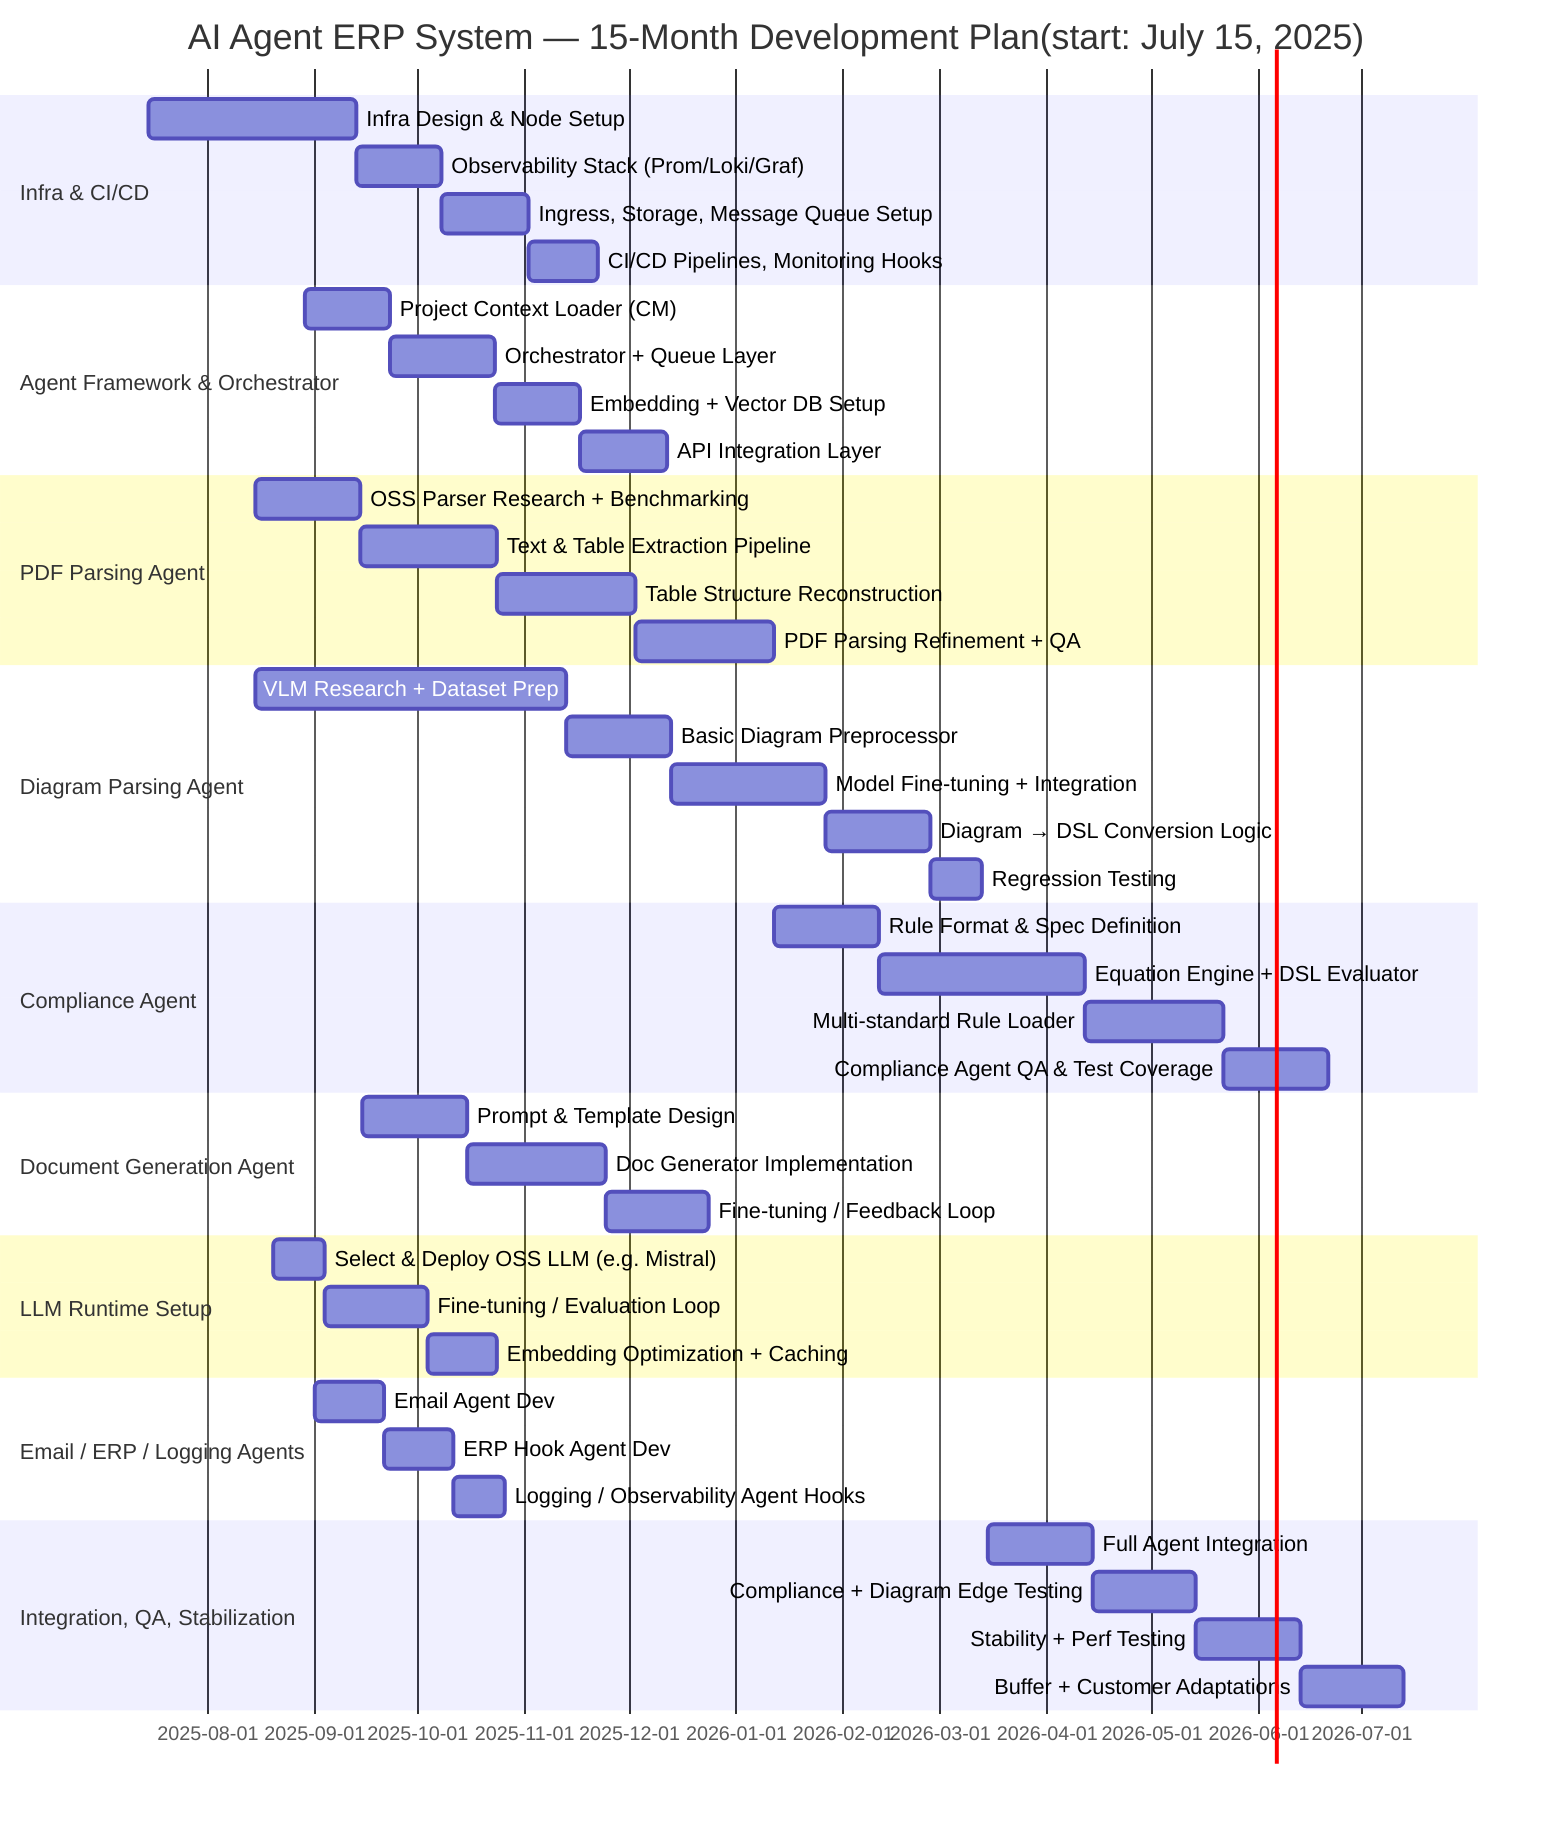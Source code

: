 gantt
  title AI Agent ERP System — 15-Month Development Plan(start: July 15, 2025)
  dateFormat  YYYY-MM-DD

  %% Phase 1: Infrastructure & Planning
  section Infra & CI/CD
  Infra Design & Node Setup             :a1, 2025-07-15,60d
  Observability Stack (Prom/Loki/Graf) :a2, after a1, 25d
  Ingress, Storage, Message Queue Setup:a3, after a2, 25d
  CI/CD Pipelines, Monitoring Hooks    :a4, after a3, 20d

  %% Phase 2: Core Framework
  section Agent Framework & Orchestrator
  Project Context Loader (CM)          :b1, 2025-08-29,25d
  Orchestrator + Queue Layer           :b2, after b1, 30d
  Embedding + Vector DB Setup          :b3, after b2, 25d
  API Integration Layer                :b4, after b3, 25d

  %% Phase 3: Agent Development
  section PDF Parsing Agent
  OSS Parser Research + Benchmarking   :c1, 2025-08-15, 30d
  Text & Table Extraction Pipeline     :c2, after c1, 40d
  Table Structure Reconstruction       :c3, after c2, 40d
  PDF Parsing Refinement + QA          :c4, after c3, 40d

  section Diagram Parsing Agent
  VLM Research + Dataset Prep          :d1, 2025-08-15,90d
  Basic Diagram Preprocessor           :d2, after d1, 30d
  Model Fine-tuning + Integration      :d3, after d2, 45d
  Diagram → DSL Conversion Logic       :d4, after d3, 30d
  Regression Testing                   :d5, after d4, 15d

  section Compliance Agent
  Rule Format & Spec Definition        :e1, after c4, 30d
  Equation Engine + DSL Evaluator      :e2, after e1, 60d
  Multi-standard Rule Loader           :e3, after e2, 40d
  Compliance Agent QA & Test Coverage  :e4, after e3, 30d

  section Document Generation Agent
  Prompt & Template Design             :f1, 2025-09-15, 30d
  Doc Generator Implementation         :f2, after f1, 40d
  Fine-tuning / Feedback Loop          :f3, after f2, 30d

  section LLM Runtime Setup
  Select & Deploy OSS LLM (e.g. Mistral):g1, 2025-08-20, 15d
  Fine-tuning / Evaluation Loop        :g2, after g1, 30d
  Embedding Optimization + Caching     :g3, after g2, 20d

  section Email / ERP / Logging Agents
  Email Agent Dev                      :h1, 2025-09-01, 20d
  ERP Hook Agent Dev                   :h2, after h1, 20d
  Logging / Observability Agent Hooks  :h3, after h2, 15d

  %% Final Integration
  section Integration, QA, Stabilization
  Full Agent Integration               :i1, 2026-03-15, 30d
  Compliance + Diagram Edge Testing    :i2, after i1, 30d
  Stability + Perf Testing             :i3, after i2, 30d
  Buffer + Customer Adaptations        :i4, after i3, 30d